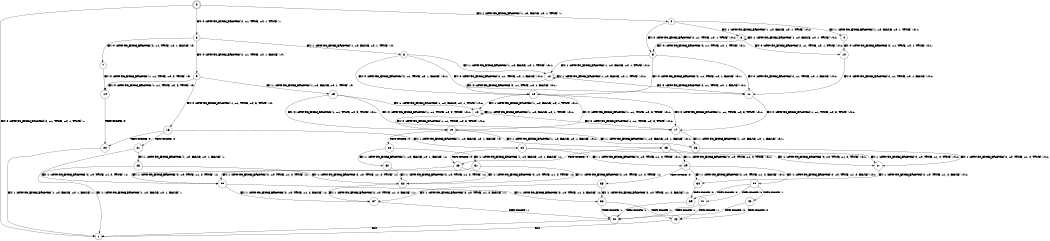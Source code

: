digraph BCG {
size = "7, 10.5";
center = TRUE;
node [shape = circle];
0 [peripheries = 2];
0 -> 1 [label = "EX !0 !ATOMIC_EXCH_BRANCH (2, +1, TRUE, +0, 1, TRUE) !::"];
0 -> 2 [label = "EX !1 !ATOMIC_EXCH_BRANCH (1, +0, FALSE, +0, 1, TRUE) !::"];
0 -> 3 [label = "EX !0 !ATOMIC_EXCH_BRANCH (2, +1, TRUE, +0, 1, TRUE) !::"];
2 -> 4 [label = "EX !1 !ATOMIC_EXCH_BRANCH (1, +0, FALSE, +0, 1, TRUE) !:0:1:"];
2 -> 5 [label = "EX !0 !ATOMIC_EXCH_BRANCH (2, +1, TRUE, +0, 1, TRUE) !:0:1:"];
2 -> 6 [label = "EX !1 !ATOMIC_EXCH_BRANCH (1, +0, FALSE, +0, 1, TRUE) !:0:1:"];
3 -> 7 [label = "EX !0 !ATOMIC_EXCH_BRANCH (2, +1, TRUE, +0, 1, FALSE) !:0:"];
3 -> 8 [label = "EX !1 !ATOMIC_EXCH_BRANCH (1, +0, FALSE, +0, 1, TRUE) !:0:"];
3 -> 9 [label = "EX !0 !ATOMIC_EXCH_BRANCH (2, +1, TRUE, +0, 1, FALSE) !:0:"];
4 -> 10 [label = "EX !0 !ATOMIC_EXCH_BRANCH (2, +1, TRUE, +0, 1, TRUE) !:0:1:"];
5 -> 11 [label = "EX !0 !ATOMIC_EXCH_BRANCH (2, +1, TRUE, +0, 1, FALSE) !:0:1:"];
5 -> 12 [label = "EX !1 !ATOMIC_EXCH_BRANCH (1, +0, FALSE, +0, 1, TRUE) !:0:1:"];
5 -> 13 [label = "EX !0 !ATOMIC_EXCH_BRANCH (2, +1, TRUE, +0, 1, FALSE) !:0:1:"];
6 -> 10 [label = "EX !0 !ATOMIC_EXCH_BRANCH (2, +1, TRUE, +0, 1, TRUE) !:0:1:"];
6 -> 5 [label = "EX !0 !ATOMIC_EXCH_BRANCH (2, +1, TRUE, +0, 1, TRUE) !:0:1:"];
6 -> 6 [label = "EX !1 !ATOMIC_EXCH_BRANCH (1, +0, FALSE, +0, 1, TRUE) !:0:1:"];
7 -> 14 [label = "EX !0 !ATOMIC_EXCH_BRANCH (1, +1, TRUE, +0, 3, TRUE) !:0:"];
8 -> 11 [label = "EX !0 !ATOMIC_EXCH_BRANCH (2, +1, TRUE, +0, 1, FALSE) !:0:1:"];
8 -> 12 [label = "EX !1 !ATOMIC_EXCH_BRANCH (1, +0, FALSE, +0, 1, TRUE) !:0:1:"];
8 -> 13 [label = "EX !0 !ATOMIC_EXCH_BRANCH (2, +1, TRUE, +0, 1, FALSE) !:0:1:"];
9 -> 14 [label = "EX !0 !ATOMIC_EXCH_BRANCH (1, +1, TRUE, +0, 3, TRUE) !:0:"];
9 -> 15 [label = "EX !1 !ATOMIC_EXCH_BRANCH (1, +0, FALSE, +0, 1, TRUE) !:0:"];
9 -> 16 [label = "EX !0 !ATOMIC_EXCH_BRANCH (1, +1, TRUE, +0, 3, TRUE) !:0:"];
10 -> 11 [label = "EX !0 !ATOMIC_EXCH_BRANCH (2, +1, TRUE, +0, 1, FALSE) !:0:1:"];
11 -> 17 [label = "EX !0 !ATOMIC_EXCH_BRANCH (1, +1, TRUE, +0, 3, TRUE) !:0:1:"];
12 -> 11 [label = "EX !0 !ATOMIC_EXCH_BRANCH (2, +1, TRUE, +0, 1, FALSE) !:0:1:"];
12 -> 12 [label = "EX !1 !ATOMIC_EXCH_BRANCH (1, +0, FALSE, +0, 1, TRUE) !:0:1:"];
12 -> 13 [label = "EX !0 !ATOMIC_EXCH_BRANCH (2, +1, TRUE, +0, 1, FALSE) !:0:1:"];
13 -> 17 [label = "EX !0 !ATOMIC_EXCH_BRANCH (1, +1, TRUE, +0, 3, TRUE) !:0:1:"];
13 -> 18 [label = "EX !1 !ATOMIC_EXCH_BRANCH (1, +0, FALSE, +0, 1, TRUE) !:0:1:"];
13 -> 19 [label = "EX !0 !ATOMIC_EXCH_BRANCH (1, +1, TRUE, +0, 3, TRUE) !:0:1:"];
14 -> 20 [label = "TERMINATE !0"];
15 -> 17 [label = "EX !0 !ATOMIC_EXCH_BRANCH (1, +1, TRUE, +0, 3, TRUE) !:0:1:"];
15 -> 18 [label = "EX !1 !ATOMIC_EXCH_BRANCH (1, +0, FALSE, +0, 1, TRUE) !:0:1:"];
15 -> 19 [label = "EX !0 !ATOMIC_EXCH_BRANCH (1, +1, TRUE, +0, 3, TRUE) !:0:1:"];
16 -> 20 [label = "TERMINATE !0"];
16 -> 21 [label = "TERMINATE !0"];
16 -> 22 [label = "EX !1 !ATOMIC_EXCH_BRANCH (1, +0, FALSE, +0, 1, FALSE) !:0:"];
17 -> 23 [label = "EX !1 !ATOMIC_EXCH_BRANCH (1, +0, FALSE, +0, 1, FALSE) !:0:1:"];
18 -> 17 [label = "EX !0 !ATOMIC_EXCH_BRANCH (1, +1, TRUE, +0, 3, TRUE) !:0:1:"];
18 -> 18 [label = "EX !1 !ATOMIC_EXCH_BRANCH (1, +0, FALSE, +0, 1, TRUE) !:0:1:"];
18 -> 19 [label = "EX !0 !ATOMIC_EXCH_BRANCH (1, +1, TRUE, +0, 3, TRUE) !:0:1:"];
19 -> 23 [label = "EX !1 !ATOMIC_EXCH_BRANCH (1, +0, FALSE, +0, 1, FALSE) !:0:1:"];
19 -> 24 [label = "TERMINATE !0"];
19 -> 25 [label = "EX !1 !ATOMIC_EXCH_BRANCH (1, +0, FALSE, +0, 1, FALSE) !:0:1:"];
20 -> 1 [label = "EX !1 !ATOMIC_EXCH_BRANCH (1, +0, FALSE, +0, 1, FALSE) !::"];
21 -> 1 [label = "EX !1 !ATOMIC_EXCH_BRANCH (1, +0, FALSE, +0, 1, FALSE) !::"];
21 -> 26 [label = "EX !1 !ATOMIC_EXCH_BRANCH (1, +0, FALSE, +0, 1, FALSE) !::"];
22 -> 27 [label = "EX !1 !ATOMIC_EXCH_BRANCH (2, +0, TRUE, +1, 2, TRUE) !:0:1:"];
22 -> 28 [label = "TERMINATE !0"];
22 -> 29 [label = "EX !1 !ATOMIC_EXCH_BRANCH (2, +0, TRUE, +1, 2, TRUE) !:0:1:"];
23 -> 27 [label = "EX !1 !ATOMIC_EXCH_BRANCH (2, +0, TRUE, +1, 2, TRUE) !:0:1:"];
24 -> 30 [label = "EX !1 !ATOMIC_EXCH_BRANCH (1, +0, FALSE, +0, 1, FALSE) !:1:"];
24 -> 31 [label = "EX !1 !ATOMIC_EXCH_BRANCH (1, +0, FALSE, +0, 1, FALSE) !:1:"];
25 -> 27 [label = "EX !1 !ATOMIC_EXCH_BRANCH (2, +0, TRUE, +1, 2, TRUE) !:0:1:"];
25 -> 28 [label = "TERMINATE !0"];
25 -> 29 [label = "EX !1 !ATOMIC_EXCH_BRANCH (2, +0, TRUE, +1, 2, TRUE) !:0:1:"];
26 -> 32 [label = "EX !1 !ATOMIC_EXCH_BRANCH (2, +0, TRUE, +1, 2, TRUE) !:1:"];
26 -> 33 [label = "EX !1 !ATOMIC_EXCH_BRANCH (2, +0, TRUE, +1, 2, TRUE) !:1:"];
27 -> 34 [label = "EX !1 !ATOMIC_EXCH_BRANCH (2, +0, TRUE, +1, 2, FALSE) !:0:1:"];
28 -> 32 [label = "EX !1 !ATOMIC_EXCH_BRANCH (2, +0, TRUE, +1, 2, TRUE) !:1:"];
28 -> 33 [label = "EX !1 !ATOMIC_EXCH_BRANCH (2, +0, TRUE, +1, 2, TRUE) !:1:"];
29 -> 34 [label = "EX !1 !ATOMIC_EXCH_BRANCH (2, +0, TRUE, +1, 2, FALSE) !:0:1:"];
29 -> 35 [label = "TERMINATE !0"];
29 -> 36 [label = "EX !1 !ATOMIC_EXCH_BRANCH (2, +0, TRUE, +1, 2, FALSE) !:0:1:"];
30 -> 32 [label = "EX !1 !ATOMIC_EXCH_BRANCH (2, +0, TRUE, +1, 2, TRUE) !:1:"];
31 -> 32 [label = "EX !1 !ATOMIC_EXCH_BRANCH (2, +0, TRUE, +1, 2, TRUE) !:1:"];
31 -> 33 [label = "EX !1 !ATOMIC_EXCH_BRANCH (2, +0, TRUE, +1, 2, TRUE) !:1:"];
32 -> 37 [label = "EX !1 !ATOMIC_EXCH_BRANCH (2, +0, TRUE, +1, 2, FALSE) !:1:"];
33 -> 37 [label = "EX !1 !ATOMIC_EXCH_BRANCH (2, +0, TRUE, +1, 2, FALSE) !:1:"];
33 -> 38 [label = "EX !1 !ATOMIC_EXCH_BRANCH (2, +0, TRUE, +1, 2, FALSE) !:1:"];
34 -> 39 [label = "TERMINATE !0"];
35 -> 37 [label = "EX !1 !ATOMIC_EXCH_BRANCH (2, +0, TRUE, +1, 2, FALSE) !:1:"];
35 -> 38 [label = "EX !1 !ATOMIC_EXCH_BRANCH (2, +0, TRUE, +1, 2, FALSE) !:1:"];
36 -> 39 [label = "TERMINATE !0"];
36 -> 40 [label = "TERMINATE !1"];
36 -> 41 [label = "TERMINATE !0"];
37 -> 42 [label = "TERMINATE !1"];
38 -> 42 [label = "TERMINATE !1"];
38 -> 43 [label = "TERMINATE !1"];
39 -> 42 [label = "TERMINATE !1"];
40 -> 42 [label = "TERMINATE !0"];
40 -> 43 [label = "TERMINATE !0"];
41 -> 42 [label = "TERMINATE !1"];
41 -> 43 [label = "TERMINATE !1"];
42 -> 1 [label = "exit"];
43 -> 1 [label = "exit"];
}
